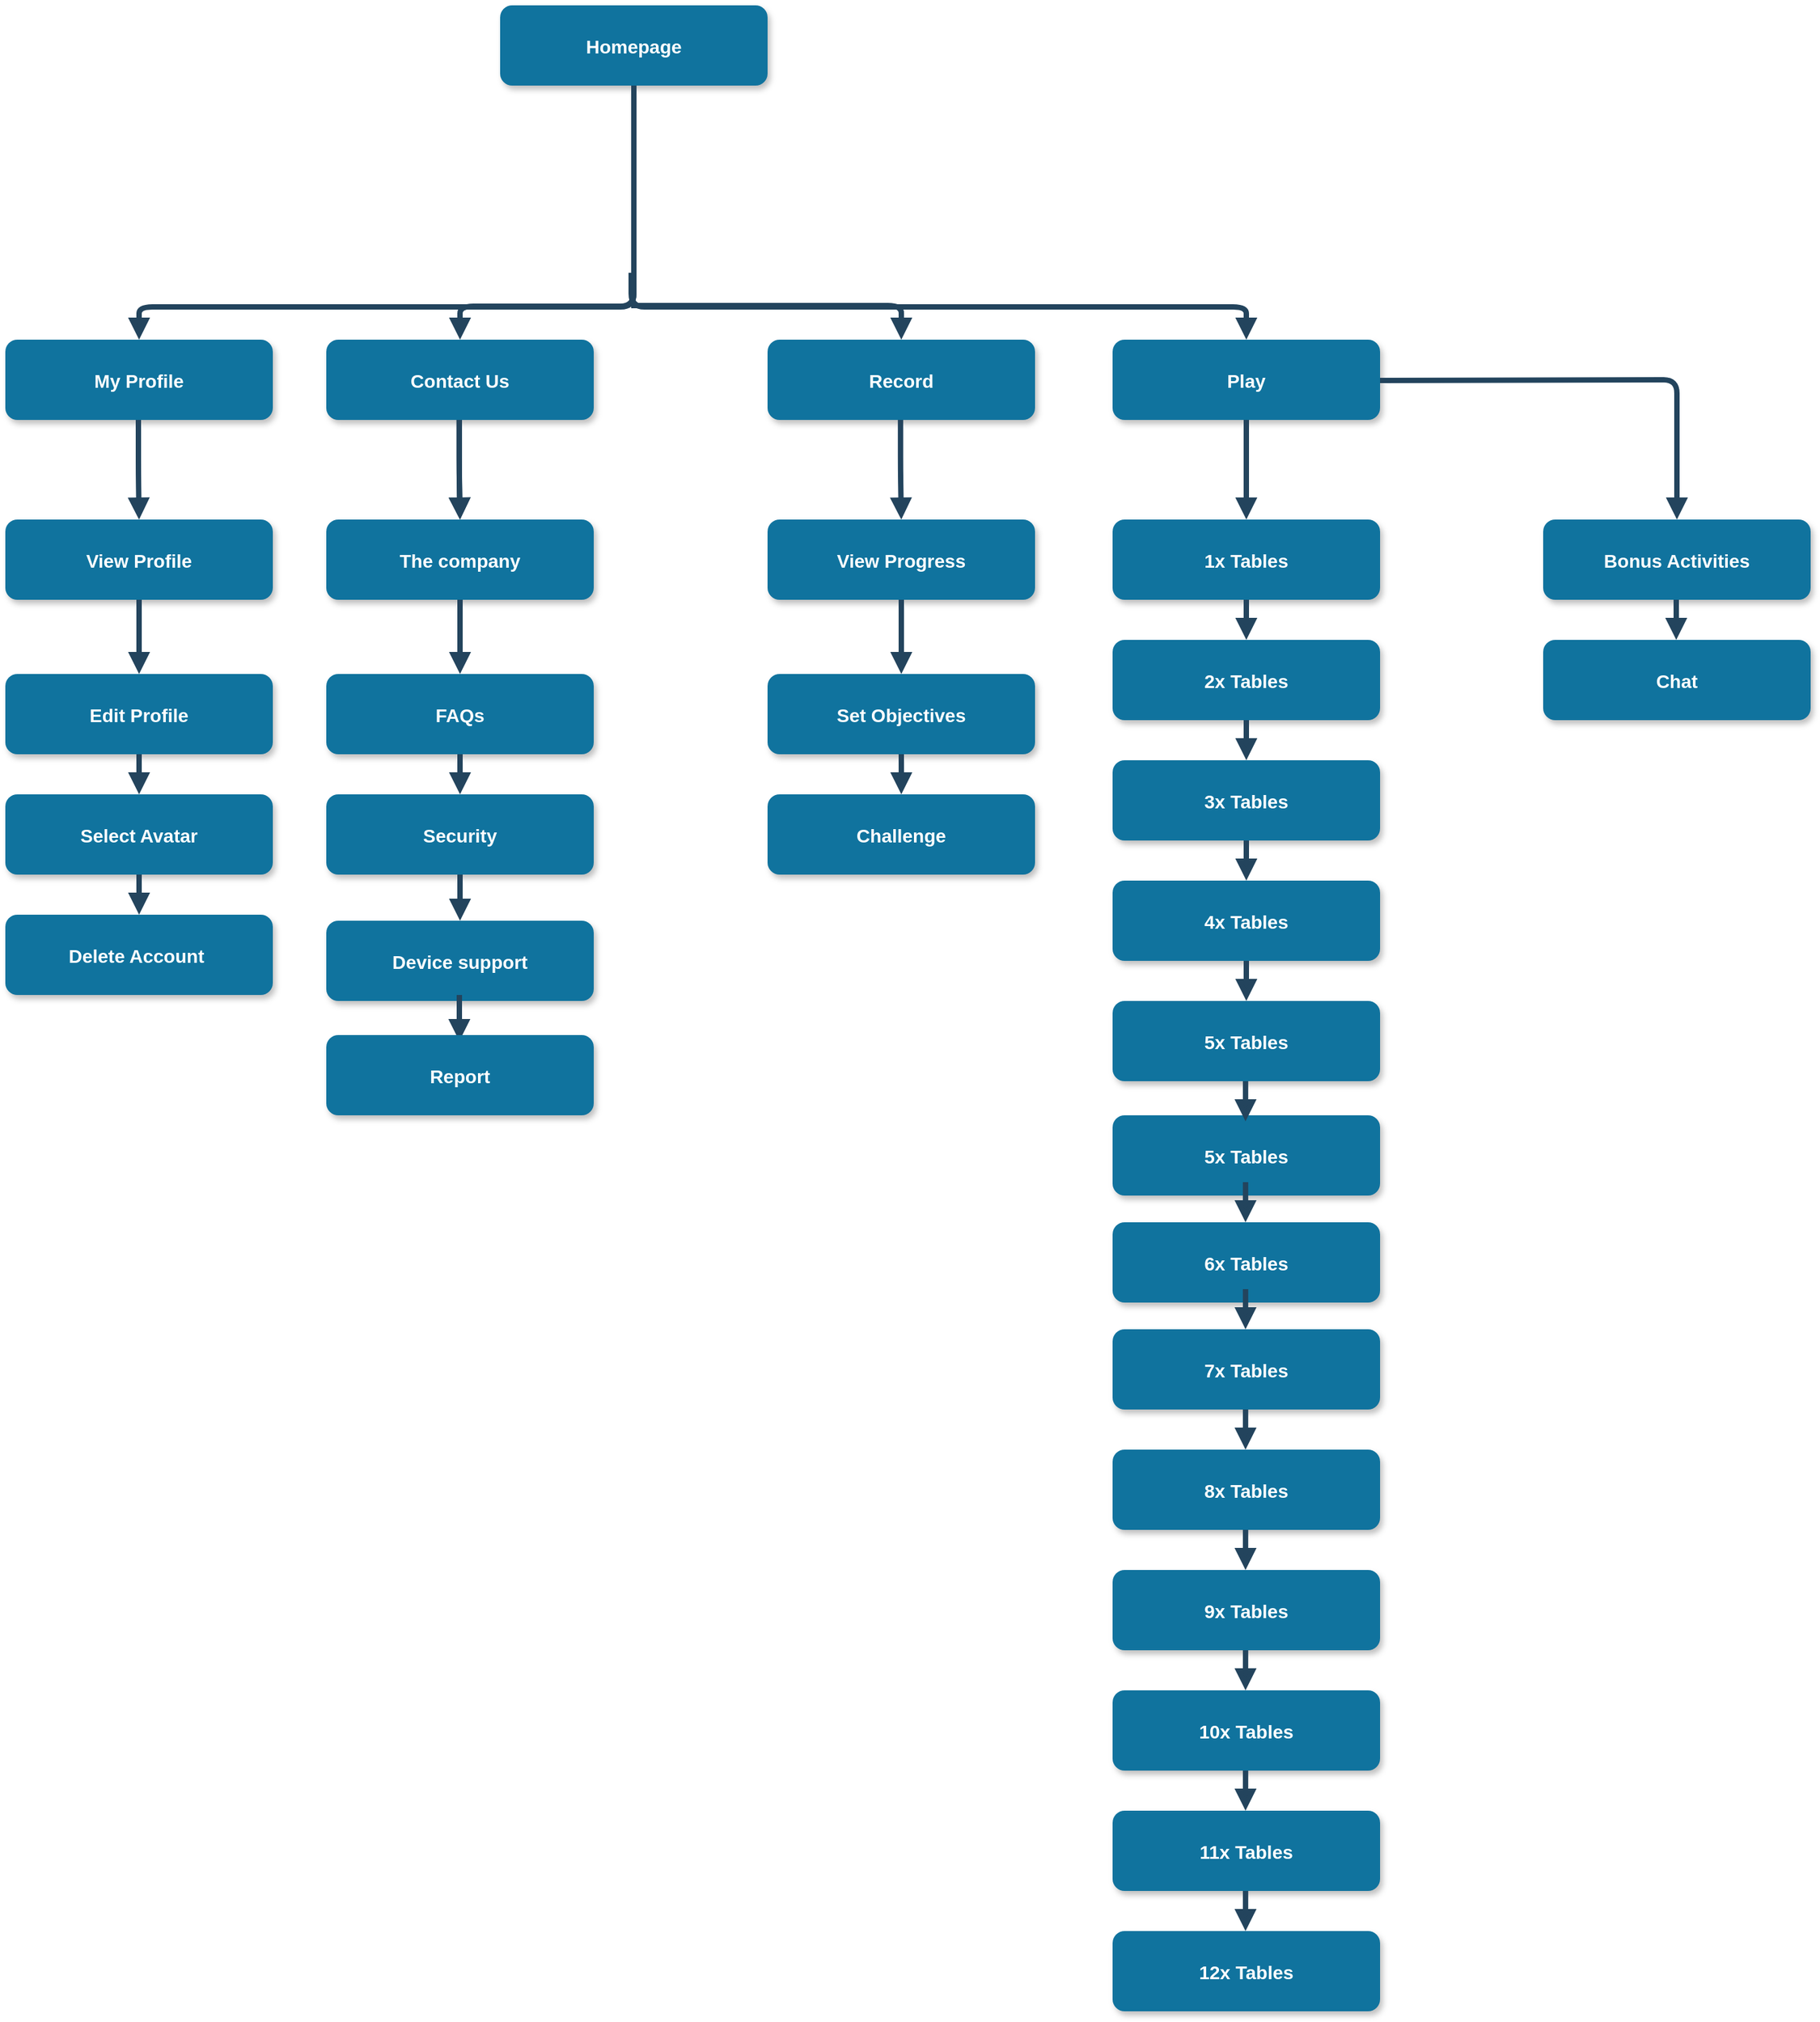 <mxfile version="14.1.8" type="device"><diagram name="Page-1" id="97916047-d0de-89f5-080d-49f4d83e522f"><mxGraphModel dx="1875" dy="866" grid="1" gridSize="10" guides="1" tooltips="1" connect="1" arrows="1" fold="1" page="1" pageScale="1.5" pageWidth="1169" pageHeight="827" background="#ffffff" math="0" shadow="0"><root><mxCell id="0"/><mxCell id="1" parent="0"/><mxCell id="2" value="Homepage" style="rounded=1;fillColor=#10739E;strokeColor=none;shadow=1;gradientColor=none;fontStyle=1;fontColor=#FFFFFF;fontSize=14;" parent="1" vertex="1"><mxGeometry x="700" y="40" width="200" height="60" as="geometry"/></mxCell><mxCell id="4" value="My Profile" style="rounded=1;fillColor=#10739E;strokeColor=none;shadow=1;gradientColor=none;fontStyle=1;fontColor=#FFFFFF;fontSize=14;" parent="1" vertex="1"><mxGeometry x="330" y="290" width="200" height="60" as="geometry"/></mxCell><mxCell id="5" value="Contact Us" style="rounded=1;fillColor=#10739E;strokeColor=none;shadow=1;gradientColor=none;fontStyle=1;fontColor=#FFFFFF;fontSize=14;" parent="1" vertex="1"><mxGeometry x="570" y="290" width="200" height="60" as="geometry"/></mxCell><mxCell id="6" value="Record" style="rounded=1;fillColor=#10739E;strokeColor=none;shadow=1;gradientColor=none;fontStyle=1;fontColor=#FFFFFF;fontSize=14;" parent="1" vertex="1"><mxGeometry x="900" y="290" width="200" height="60" as="geometry"/></mxCell><mxCell id="7" value="Play" style="rounded=1;fillColor=#10739E;strokeColor=none;shadow=1;gradientColor=none;fontStyle=1;fontColor=#FFFFFF;fontSize=14;" parent="1" vertex="1"><mxGeometry x="1158" y="290" width="200" height="60" as="geometry"/></mxCell><mxCell id="8" value="View Profile" style="rounded=1;fillColor=#10739E;strokeColor=none;shadow=1;gradientColor=none;fontStyle=1;fontColor=#FFFFFF;fontSize=14;" parent="1" vertex="1"><mxGeometry x="330" y="424.5" width="200" height="60" as="geometry"/></mxCell><mxCell id="9" value="Edit Profile" style="rounded=1;fillColor=#10739E;strokeColor=none;shadow=1;gradientColor=none;fontStyle=1;fontColor=#FFFFFF;fontSize=14;" parent="1" vertex="1"><mxGeometry x="330" y="540" width="200" height="60" as="geometry"/></mxCell><mxCell id="10" value="Select Avatar" style="rounded=1;fillColor=#10739E;strokeColor=none;shadow=1;gradientColor=none;fontStyle=1;fontColor=#FFFFFF;fontSize=14;" parent="1" vertex="1"><mxGeometry x="330" y="630" width="200" height="60" as="geometry"/></mxCell><mxCell id="11" value="Delete Account " style="rounded=1;fillColor=#10739E;strokeColor=none;shadow=1;gradientColor=none;fontStyle=1;fontColor=#FFFFFF;fontSize=14;" parent="1" vertex="1"><mxGeometry x="330" y="720" width="200" height="60" as="geometry"/></mxCell><mxCell id="13" value="The company" style="rounded=1;fillColor=#10739E;strokeColor=none;shadow=1;gradientColor=none;fontStyle=1;fontColor=#FFFFFF;fontSize=14;" parent="1" vertex="1"><mxGeometry x="570" y="424.5" width="200" height="60" as="geometry"/></mxCell><mxCell id="14" value="FAQs" style="rounded=1;fillColor=#10739E;strokeColor=none;shadow=1;gradientColor=none;fontStyle=1;fontColor=#FFFFFF;fontSize=14;" parent="1" vertex="1"><mxGeometry x="570" y="540" width="200" height="60" as="geometry"/></mxCell><mxCell id="15" value="Security" style="rounded=1;fillColor=#10739E;strokeColor=none;shadow=1;gradientColor=none;fontStyle=1;fontColor=#FFFFFF;fontSize=14;" parent="1" vertex="1"><mxGeometry x="570" y="630" width="200" height="60" as="geometry"/></mxCell><mxCell id="16" value="Device support" style="rounded=1;fillColor=#10739E;strokeColor=none;shadow=1;gradientColor=none;fontStyle=1;fontColor=#FFFFFF;fontSize=14;" parent="1" vertex="1"><mxGeometry x="570" y="724.5" width="200" height="60" as="geometry"/></mxCell><mxCell id="18" value="View Progress" style="rounded=1;fillColor=#10739E;strokeColor=none;shadow=1;gradientColor=none;fontStyle=1;fontColor=#FFFFFF;fontSize=14;" parent="1" vertex="1"><mxGeometry x="900" y="424.5" width="200" height="60" as="geometry"/></mxCell><mxCell id="19" value="Set Objectives" style="rounded=1;fillColor=#10739E;strokeColor=none;shadow=1;gradientColor=none;fontStyle=1;fontColor=#FFFFFF;fontSize=14;" parent="1" vertex="1"><mxGeometry x="900" y="540" width="200" height="60" as="geometry"/></mxCell><mxCell id="20" value="Challenge" style="rounded=1;fillColor=#10739E;strokeColor=none;shadow=1;gradientColor=none;fontStyle=1;fontColor=#FFFFFF;fontSize=14;" parent="1" vertex="1"><mxGeometry x="900" y="630" width="200" height="60" as="geometry"/></mxCell><mxCell id="23" value="1x Tables" style="rounded=1;fillColor=#10739E;strokeColor=none;shadow=1;gradientColor=none;fontStyle=1;fontColor=#FFFFFF;fontSize=14;" parent="1" vertex="1"><mxGeometry x="1158" y="424.5" width="200" height="60" as="geometry"/></mxCell><mxCell id="24" value="2x Tables" style="rounded=1;fillColor=#10739E;strokeColor=none;shadow=1;gradientColor=none;fontStyle=1;fontColor=#FFFFFF;fontSize=14;" parent="1" vertex="1"><mxGeometry x="1158" y="514.5" width="200" height="60" as="geometry"/></mxCell><mxCell id="25" value="3x Tables" style="rounded=1;fillColor=#10739E;strokeColor=none;shadow=1;gradientColor=none;fontStyle=1;fontColor=#FFFFFF;fontSize=14;" parent="1" vertex="1"><mxGeometry x="1158" y="604.5" width="200" height="60" as="geometry"/></mxCell><mxCell id="26" value="4x Tables" style="rounded=1;fillColor=#10739E;strokeColor=none;shadow=1;gradientColor=none;fontStyle=1;fontColor=#FFFFFF;fontSize=14;" parent="1" vertex="1"><mxGeometry x="1158" y="694.5" width="200" height="60" as="geometry"/></mxCell><mxCell id="27" value="5x Tables" style="rounded=1;fillColor=#10739E;strokeColor=none;shadow=1;gradientColor=none;fontStyle=1;fontColor=#FFFFFF;fontSize=14;" parent="1" vertex="1"><mxGeometry x="1158" y="784.5" width="200" height="60" as="geometry"/></mxCell><mxCell id="30" value="" style="edgeStyle=elbowEdgeStyle;elbow=vertical;strokeWidth=4;endArrow=block;endFill=1;fontStyle=1;strokeColor=#23445D;" parent="1" target="5" edge="1"><mxGeometry x="50" width="100" height="100" as="geometry"><mxPoint x="800" y="240" as="sourcePoint"/><mxPoint x="150" as="targetPoint"/></mxGeometry></mxCell><mxCell id="31" value="" style="edgeStyle=elbowEdgeStyle;elbow=vertical;strokeWidth=4;endArrow=block;endFill=1;fontStyle=1;strokeColor=#23445D;exitX=0.5;exitY=1;exitDx=0;exitDy=0;" parent="1" source="2" target="4" edge="1"><mxGeometry x="50" width="100" height="100" as="geometry"><mxPoint x="800" y="240" as="sourcePoint"/><mxPoint x="150" as="targetPoint"/><Array as="points"><mxPoint x="800" y="265.5"/><mxPoint x="818" y="265.5"/></Array></mxGeometry></mxCell><mxCell id="37" value="" style="edgeStyle=elbowEdgeStyle;elbow=vertical;strokeWidth=4;endArrow=block;endFill=1;fontStyle=1;strokeColor=#23445D;exitX=0.5;exitY=1;exitDx=0;exitDy=0;" parent="1" source="7" target="23" edge="1"><mxGeometry x="50" width="100" height="100" as="geometry"><mxPoint x="800" y="240" as="sourcePoint"/><mxPoint x="150" as="targetPoint"/><Array as="points"><mxPoint x="1258" y="394.5"/></Array></mxGeometry></mxCell><mxCell id="38" value="" style="edgeStyle=elbowEdgeStyle;elbow=vertical;strokeWidth=4;endArrow=block;endFill=1;fontStyle=1;strokeColor=#23445D;" parent="1" source="8" target="9" edge="1"><mxGeometry x="90" width="100" height="100" as="geometry"><mxPoint x="90" y="100" as="sourcePoint"/><mxPoint x="190" as="targetPoint"/></mxGeometry></mxCell><mxCell id="39" value="" style="edgeStyle=elbowEdgeStyle;elbow=vertical;strokeWidth=4;endArrow=block;endFill=1;fontStyle=1;strokeColor=#23445D;" parent="1" source="9" target="10" edge="1"><mxGeometry x="90" y="10" width="100" height="100" as="geometry"><mxPoint x="90" y="110" as="sourcePoint"/><mxPoint x="190" y="10" as="targetPoint"/></mxGeometry></mxCell><mxCell id="40" value="" style="edgeStyle=elbowEdgeStyle;elbow=vertical;strokeWidth=4;endArrow=block;endFill=1;fontStyle=1;strokeColor=#23445D;" parent="1" source="10" target="11" edge="1"><mxGeometry x="90" y="20" width="100" height="100" as="geometry"><mxPoint x="90" y="120" as="sourcePoint"/><mxPoint x="190" y="20" as="targetPoint"/></mxGeometry></mxCell><mxCell id="42" value="" style="edgeStyle=elbowEdgeStyle;elbow=vertical;strokeWidth=4;endArrow=block;endFill=1;fontStyle=1;strokeColor=#23445D;" parent="1" source="13" target="14" edge="1"><mxGeometry x="90" width="100" height="100" as="geometry"><mxPoint x="90" y="100" as="sourcePoint"/><mxPoint x="190" as="targetPoint"/></mxGeometry></mxCell><mxCell id="43" value="" style="edgeStyle=elbowEdgeStyle;elbow=vertical;strokeWidth=4;endArrow=block;endFill=1;fontStyle=1;strokeColor=#23445D;" parent="1" source="14" target="15" edge="1"><mxGeometry x="90" y="10" width="100" height="100" as="geometry"><mxPoint x="90" y="110" as="sourcePoint"/><mxPoint x="190" y="10" as="targetPoint"/></mxGeometry></mxCell><mxCell id="44" value="" style="edgeStyle=elbowEdgeStyle;elbow=vertical;strokeWidth=4;endArrow=block;endFill=1;fontStyle=1;strokeColor=#23445D;" parent="1" source="15" target="16" edge="1"><mxGeometry x="90" y="20" width="100" height="100" as="geometry"><mxPoint x="90" y="120" as="sourcePoint"/><mxPoint x="190" y="20" as="targetPoint"/></mxGeometry></mxCell><mxCell id="46" value="" style="edgeStyle=elbowEdgeStyle;elbow=vertical;strokeWidth=4;endArrow=block;endFill=1;fontStyle=1;strokeColor=#23445D;" parent="1" source="18" target="19" edge="1"><mxGeometry x="100" width="100" height="100" as="geometry"><mxPoint x="100" y="100" as="sourcePoint"/><mxPoint x="200" as="targetPoint"/></mxGeometry></mxCell><mxCell id="47" value="" style="edgeStyle=elbowEdgeStyle;elbow=vertical;strokeWidth=4;endArrow=block;endFill=1;fontStyle=1;strokeColor=#23445D;" parent="1" source="19" target="20" edge="1"><mxGeometry x="100" y="10" width="100" height="100" as="geometry"><mxPoint x="100" y="110" as="sourcePoint"/><mxPoint x="200" y="10" as="targetPoint"/></mxGeometry></mxCell><mxCell id="50" value="" style="edgeStyle=elbowEdgeStyle;elbow=vertical;strokeWidth=4;endArrow=block;endFill=1;fontStyle=1;strokeColor=#23445D;" parent="1" source="23" target="24" edge="1"><mxGeometry x="138" y="-25.5" width="100" height="100" as="geometry"><mxPoint x="138" y="74.5" as="sourcePoint"/><mxPoint x="238" y="-25.5" as="targetPoint"/></mxGeometry></mxCell><mxCell id="51" value="" style="edgeStyle=elbowEdgeStyle;elbow=vertical;strokeWidth=4;endArrow=block;endFill=1;fontStyle=1;strokeColor=#23445D;" parent="1" source="24" target="25" edge="1"><mxGeometry x="138" y="-15.5" width="100" height="100" as="geometry"><mxPoint x="138" y="84.5" as="sourcePoint"/><mxPoint x="238" y="-15.5" as="targetPoint"/></mxGeometry></mxCell><mxCell id="52" value="" style="edgeStyle=elbowEdgeStyle;elbow=vertical;strokeWidth=4;endArrow=block;endFill=1;fontStyle=1;strokeColor=#23445D;" parent="1" source="25" target="26" edge="1"><mxGeometry x="138" y="-5.5" width="100" height="100" as="geometry"><mxPoint x="138" y="94.5" as="sourcePoint"/><mxPoint x="238" y="-5.5" as="targetPoint"/></mxGeometry></mxCell><mxCell id="53" value="" style="edgeStyle=elbowEdgeStyle;elbow=vertical;strokeWidth=4;endArrow=block;endFill=1;fontStyle=1;strokeColor=#23445D;" parent="1" source="26" target="27" edge="1"><mxGeometry x="138" y="4.5" width="100" height="100" as="geometry"><mxPoint x="138" y="104.5" as="sourcePoint"/><mxPoint x="238" y="4.5" as="targetPoint"/></mxGeometry></mxCell><mxCell id="-08ykBvdwuqpWtDMZl2r-67" value="" style="edgeStyle=elbowEdgeStyle;elbow=vertical;strokeWidth=4;endArrow=block;endFill=1;fontStyle=1;strokeColor=#23445D;entryX=0.5;entryY=0;entryDx=0;entryDy=0;" parent="1" target="7" edge="1"><mxGeometry x="48" width="100" height="100" as="geometry"><mxPoint x="798" y="240" as="sourcePoint"/><mxPoint x="428" y="290" as="targetPoint"/><Array as="points"><mxPoint x="798" y="265.5"/><mxPoint x="816" y="265.5"/></Array></mxGeometry></mxCell><mxCell id="-08ykBvdwuqpWtDMZl2r-69" value="" style="edgeStyle=elbowEdgeStyle;elbow=vertical;strokeWidth=4;endArrow=block;endFill=1;fontStyle=1;strokeColor=#23445D;entryX=0.5;entryY=0;entryDx=0;entryDy=0;" parent="1" target="6" edge="1"><mxGeometry x="60" y="10" width="100" height="100" as="geometry"><mxPoint x="798" y="264.5" as="sourcePoint"/><mxPoint x="680" y="300" as="targetPoint"/><Array as="points"><mxPoint x="798" y="264.5"/></Array></mxGeometry></mxCell><mxCell id="-08ykBvdwuqpWtDMZl2r-70" value="9x Tables" style="rounded=1;fillColor=#10739E;strokeColor=none;shadow=1;gradientColor=none;fontStyle=1;fontColor=#FFFFFF;fontSize=14;" parent="1" vertex="1"><mxGeometry x="1158" y="1210" width="200" height="60" as="geometry"/></mxCell><mxCell id="-08ykBvdwuqpWtDMZl2r-71" value="5x Tables" style="rounded=1;fillColor=#10739E;strokeColor=none;shadow=1;gradientColor=none;fontStyle=1;fontColor=#FFFFFF;fontSize=14;" parent="1" vertex="1"><mxGeometry x="1158" y="870" width="200" height="60" as="geometry"/></mxCell><mxCell id="-08ykBvdwuqpWtDMZl2r-72" value="6x Tables" style="rounded=1;fillColor=#10739E;strokeColor=none;shadow=1;gradientColor=none;fontStyle=1;fontColor=#FFFFFF;fontSize=14;" parent="1" vertex="1"><mxGeometry x="1158" y="950" width="200" height="60" as="geometry"/></mxCell><mxCell id="-08ykBvdwuqpWtDMZl2r-73" value="7x Tables" style="rounded=1;fillColor=#10739E;strokeColor=none;shadow=1;gradientColor=none;fontStyle=1;fontColor=#FFFFFF;fontSize=14;" parent="1" vertex="1"><mxGeometry x="1158" y="1030" width="200" height="60" as="geometry"/></mxCell><mxCell id="-08ykBvdwuqpWtDMZl2r-74" value="8x Tables" style="rounded=1;fillColor=#10739E;strokeColor=none;shadow=1;gradientColor=none;fontStyle=1;fontColor=#FFFFFF;fontSize=14;" parent="1" vertex="1"><mxGeometry x="1158" y="1120" width="200" height="60" as="geometry"/></mxCell><mxCell id="-08ykBvdwuqpWtDMZl2r-75" value="" style="edgeStyle=elbowEdgeStyle;elbow=vertical;strokeWidth=4;endArrow=block;endFill=1;fontStyle=1;strokeColor=#23445D;" parent="1" edge="1"><mxGeometry x="137.41" y="340" width="100" height="100" as="geometry"><mxPoint x="1257.41" y="1090" as="sourcePoint"/><mxPoint x="1257.41" y="1120" as="targetPoint"/></mxGeometry></mxCell><mxCell id="-08ykBvdwuqpWtDMZl2r-76" value="" style="edgeStyle=elbowEdgeStyle;elbow=vertical;strokeWidth=4;endArrow=block;endFill=1;fontStyle=1;strokeColor=#23445D;" parent="1" edge="1"><mxGeometry x="137.41" y="430" width="100" height="100" as="geometry"><mxPoint x="1257.41" y="1180" as="sourcePoint"/><mxPoint x="1257.41" y="1210" as="targetPoint"/></mxGeometry></mxCell><mxCell id="-08ykBvdwuqpWtDMZl2r-77" value="" style="edgeStyle=elbowEdgeStyle;elbow=vertical;strokeWidth=4;endArrow=block;endFill=1;fontStyle=1;strokeColor=#23445D;" parent="1" edge="1"><mxGeometry x="137.41" y="250" width="100" height="100" as="geometry"><mxPoint x="1257.41" y="1000" as="sourcePoint"/><mxPoint x="1257.41" y="1030" as="targetPoint"/></mxGeometry></mxCell><mxCell id="-08ykBvdwuqpWtDMZl2r-78" value="" style="edgeStyle=elbowEdgeStyle;elbow=vertical;strokeWidth=4;endArrow=block;endFill=1;fontStyle=1;strokeColor=#23445D;" parent="1" edge="1"><mxGeometry x="137.41" y="94.5" width="100" height="100" as="geometry"><mxPoint x="1257.41" y="844.5" as="sourcePoint"/><mxPoint x="1257.41" y="874.5" as="targetPoint"/></mxGeometry></mxCell><mxCell id="-08ykBvdwuqpWtDMZl2r-79" value="" style="edgeStyle=elbowEdgeStyle;elbow=vertical;strokeWidth=4;endArrow=block;endFill=1;fontStyle=1;strokeColor=#23445D;" parent="1" edge="1"><mxGeometry x="137.41" y="170" width="100" height="100" as="geometry"><mxPoint x="1257.41" y="920" as="sourcePoint"/><mxPoint x="1257.41" y="950" as="targetPoint"/></mxGeometry></mxCell><mxCell id="-08ykBvdwuqpWtDMZl2r-80" value="10x Tables" style="rounded=1;fillColor=#10739E;strokeColor=none;shadow=1;gradientColor=none;fontStyle=1;fontColor=#FFFFFF;fontSize=14;" parent="1" vertex="1"><mxGeometry x="1158" y="1300" width="200" height="60" as="geometry"/></mxCell><mxCell id="-08ykBvdwuqpWtDMZl2r-81" value="11x Tables" style="rounded=1;fillColor=#10739E;strokeColor=none;shadow=1;gradientColor=none;fontStyle=1;fontColor=#FFFFFF;fontSize=14;" parent="1" vertex="1"><mxGeometry x="1158" y="1390" width="200" height="60" as="geometry"/></mxCell><mxCell id="-08ykBvdwuqpWtDMZl2r-82" value="12x Tables" style="rounded=1;fillColor=#10739E;strokeColor=none;shadow=1;gradientColor=none;fontStyle=1;fontColor=#FFFFFF;fontSize=14;" parent="1" vertex="1"><mxGeometry x="1158" y="1480" width="200" height="60" as="geometry"/></mxCell><mxCell id="-08ykBvdwuqpWtDMZl2r-84" value="" style="edgeStyle=elbowEdgeStyle;elbow=vertical;strokeWidth=4;endArrow=block;endFill=1;fontStyle=1;strokeColor=#23445D;" parent="1" edge="1"><mxGeometry x="137.41" y="700" width="100" height="100" as="geometry"><mxPoint x="1257.41" y="1450" as="sourcePoint"/><mxPoint x="1257.41" y="1480" as="targetPoint"/></mxGeometry></mxCell><mxCell id="-08ykBvdwuqpWtDMZl2r-85" value="" style="edgeStyle=elbowEdgeStyle;elbow=vertical;strokeWidth=4;endArrow=block;endFill=1;fontStyle=1;strokeColor=#23445D;" parent="1" edge="1"><mxGeometry x="137.41" y="610" width="100" height="100" as="geometry"><mxPoint x="1257.41" y="1360" as="sourcePoint"/><mxPoint x="1257.41" y="1390" as="targetPoint"/></mxGeometry></mxCell><mxCell id="-08ykBvdwuqpWtDMZl2r-86" value="" style="edgeStyle=elbowEdgeStyle;elbow=vertical;strokeWidth=4;endArrow=block;endFill=1;fontStyle=1;strokeColor=#23445D;" parent="1" edge="1"><mxGeometry x="137.41" y="520" width="100" height="100" as="geometry"><mxPoint x="1257.41" y="1270" as="sourcePoint"/><mxPoint x="1257.41" y="1300" as="targetPoint"/></mxGeometry></mxCell><mxCell id="-08ykBvdwuqpWtDMZl2r-87" value="" style="edgeStyle=elbowEdgeStyle;elbow=vertical;strokeWidth=4;endArrow=block;endFill=1;fontStyle=1;strokeColor=#23445D;entryX=0.5;entryY=0;entryDx=0;entryDy=0;" parent="1" target="-08ykBvdwuqpWtDMZl2r-88" edge="1"><mxGeometry x="508" y="54.5" width="100" height="100" as="geometry"><mxPoint x="1358" y="320.5" as="sourcePoint"/><mxPoint x="1580" y="420" as="targetPoint"/><Array as="points"><mxPoint x="1258" y="320"/><mxPoint x="1276" y="320"/></Array></mxGeometry></mxCell><mxCell id="-08ykBvdwuqpWtDMZl2r-88" value="Bonus Activities" style="rounded=1;fillColor=#10739E;strokeColor=none;shadow=1;gradientColor=none;fontStyle=1;fontColor=#FFFFFF;fontSize=14;" parent="1" vertex="1"><mxGeometry x="1480" y="424.5" width="200" height="60" as="geometry"/></mxCell><mxCell id="-08ykBvdwuqpWtDMZl2r-89" value="" style="edgeStyle=elbowEdgeStyle;elbow=vertical;strokeWidth=4;endArrow=block;endFill=1;fontStyle=1;strokeColor=#23445D;entryX=0.5;entryY=0;entryDx=0;entryDy=0;" parent="1" edge="1" target="13"><mxGeometry x="39.41" width="100" height="100" as="geometry"><mxPoint x="669.41" y="350.0" as="sourcePoint"/><mxPoint x="669" y="420" as="targetPoint"/><Array as="points"><mxPoint x="669.41" y="390"/></Array></mxGeometry></mxCell><mxCell id="-08ykBvdwuqpWtDMZl2r-91" value="" style="edgeStyle=elbowEdgeStyle;elbow=vertical;strokeWidth=4;endArrow=block;endFill=1;fontStyle=1;strokeColor=#23445D;entryX=0.5;entryY=0;entryDx=0;entryDy=0;" parent="1" target="18" edge="1"><mxGeometry x="99.41" y="-134.5" width="100" height="100" as="geometry"><mxPoint x="999.41" y="350" as="sourcePoint"/><mxPoint x="999.41" y="405.5" as="targetPoint"/></mxGeometry></mxCell><mxCell id="O9wsXzj4i2-cPiYFFnhx-56" value="" style="edgeStyle=elbowEdgeStyle;elbow=vertical;strokeWidth=4;endArrow=block;endFill=1;fontStyle=1;strokeColor=#23445D;entryX=0.5;entryY=0;entryDx=0;entryDy=0;" edge="1" parent="1" target="13"><mxGeometry x="39.41" width="100" height="100" as="geometry"><mxPoint x="669.41" y="350.0" as="sourcePoint"/><mxPoint x="670" y="424.5" as="targetPoint"/><Array as="points"/></mxGeometry></mxCell><mxCell id="O9wsXzj4i2-cPiYFFnhx-57" value="" style="edgeStyle=elbowEdgeStyle;elbow=vertical;strokeWidth=4;endArrow=block;endFill=1;fontStyle=1;strokeColor=#23445D;entryX=0.5;entryY=0;entryDx=0;entryDy=0;" edge="1" parent="1" target="8"><mxGeometry x="-200.5" width="100" height="100" as="geometry"><mxPoint x="429.5" y="350.0" as="sourcePoint"/><mxPoint x="429.59" y="420" as="targetPoint"/><Array as="points"><mxPoint x="429.5" y="390"/></Array></mxGeometry></mxCell><mxCell id="O9wsXzj4i2-cPiYFFnhx-58" value="" style="edgeStyle=elbowEdgeStyle;elbow=vertical;strokeWidth=4;endArrow=block;endFill=1;fontStyle=1;strokeColor=#23445D;" edge="1" parent="1"><mxGeometry x="459.5" y="-25.5" width="100" height="100" as="geometry"><mxPoint x="1579.5" y="484.5" as="sourcePoint"/><mxPoint x="1579.5" y="514.5" as="targetPoint"/></mxGeometry></mxCell><mxCell id="O9wsXzj4i2-cPiYFFnhx-59" value="Chat" style="rounded=1;fillColor=#10739E;strokeColor=none;shadow=1;gradientColor=none;fontStyle=1;fontColor=#FFFFFF;fontSize=14;" vertex="1" parent="1"><mxGeometry x="1480" y="514.5" width="200" height="60" as="geometry"/></mxCell><mxCell id="O9wsXzj4i2-cPiYFFnhx-61" value="" style="edgeStyle=elbowEdgeStyle;elbow=vertical;strokeWidth=4;endArrow=block;endFill=1;fontStyle=1;strokeColor=#23445D;" edge="1" parent="1"><mxGeometry x="89.5" y="110" width="100" height="100" as="geometry"><mxPoint x="669.5" y="780" as="sourcePoint"/><mxPoint x="669.5" y="814.5" as="targetPoint"/></mxGeometry></mxCell><mxCell id="O9wsXzj4i2-cPiYFFnhx-62" value="Report" style="rounded=1;fillColor=#10739E;strokeColor=none;shadow=1;gradientColor=none;fontStyle=1;fontColor=#FFFFFF;fontSize=14;" vertex="1" parent="1"><mxGeometry x="570" y="810" width="200" height="60" as="geometry"/></mxCell></root></mxGraphModel></diagram></mxfile>